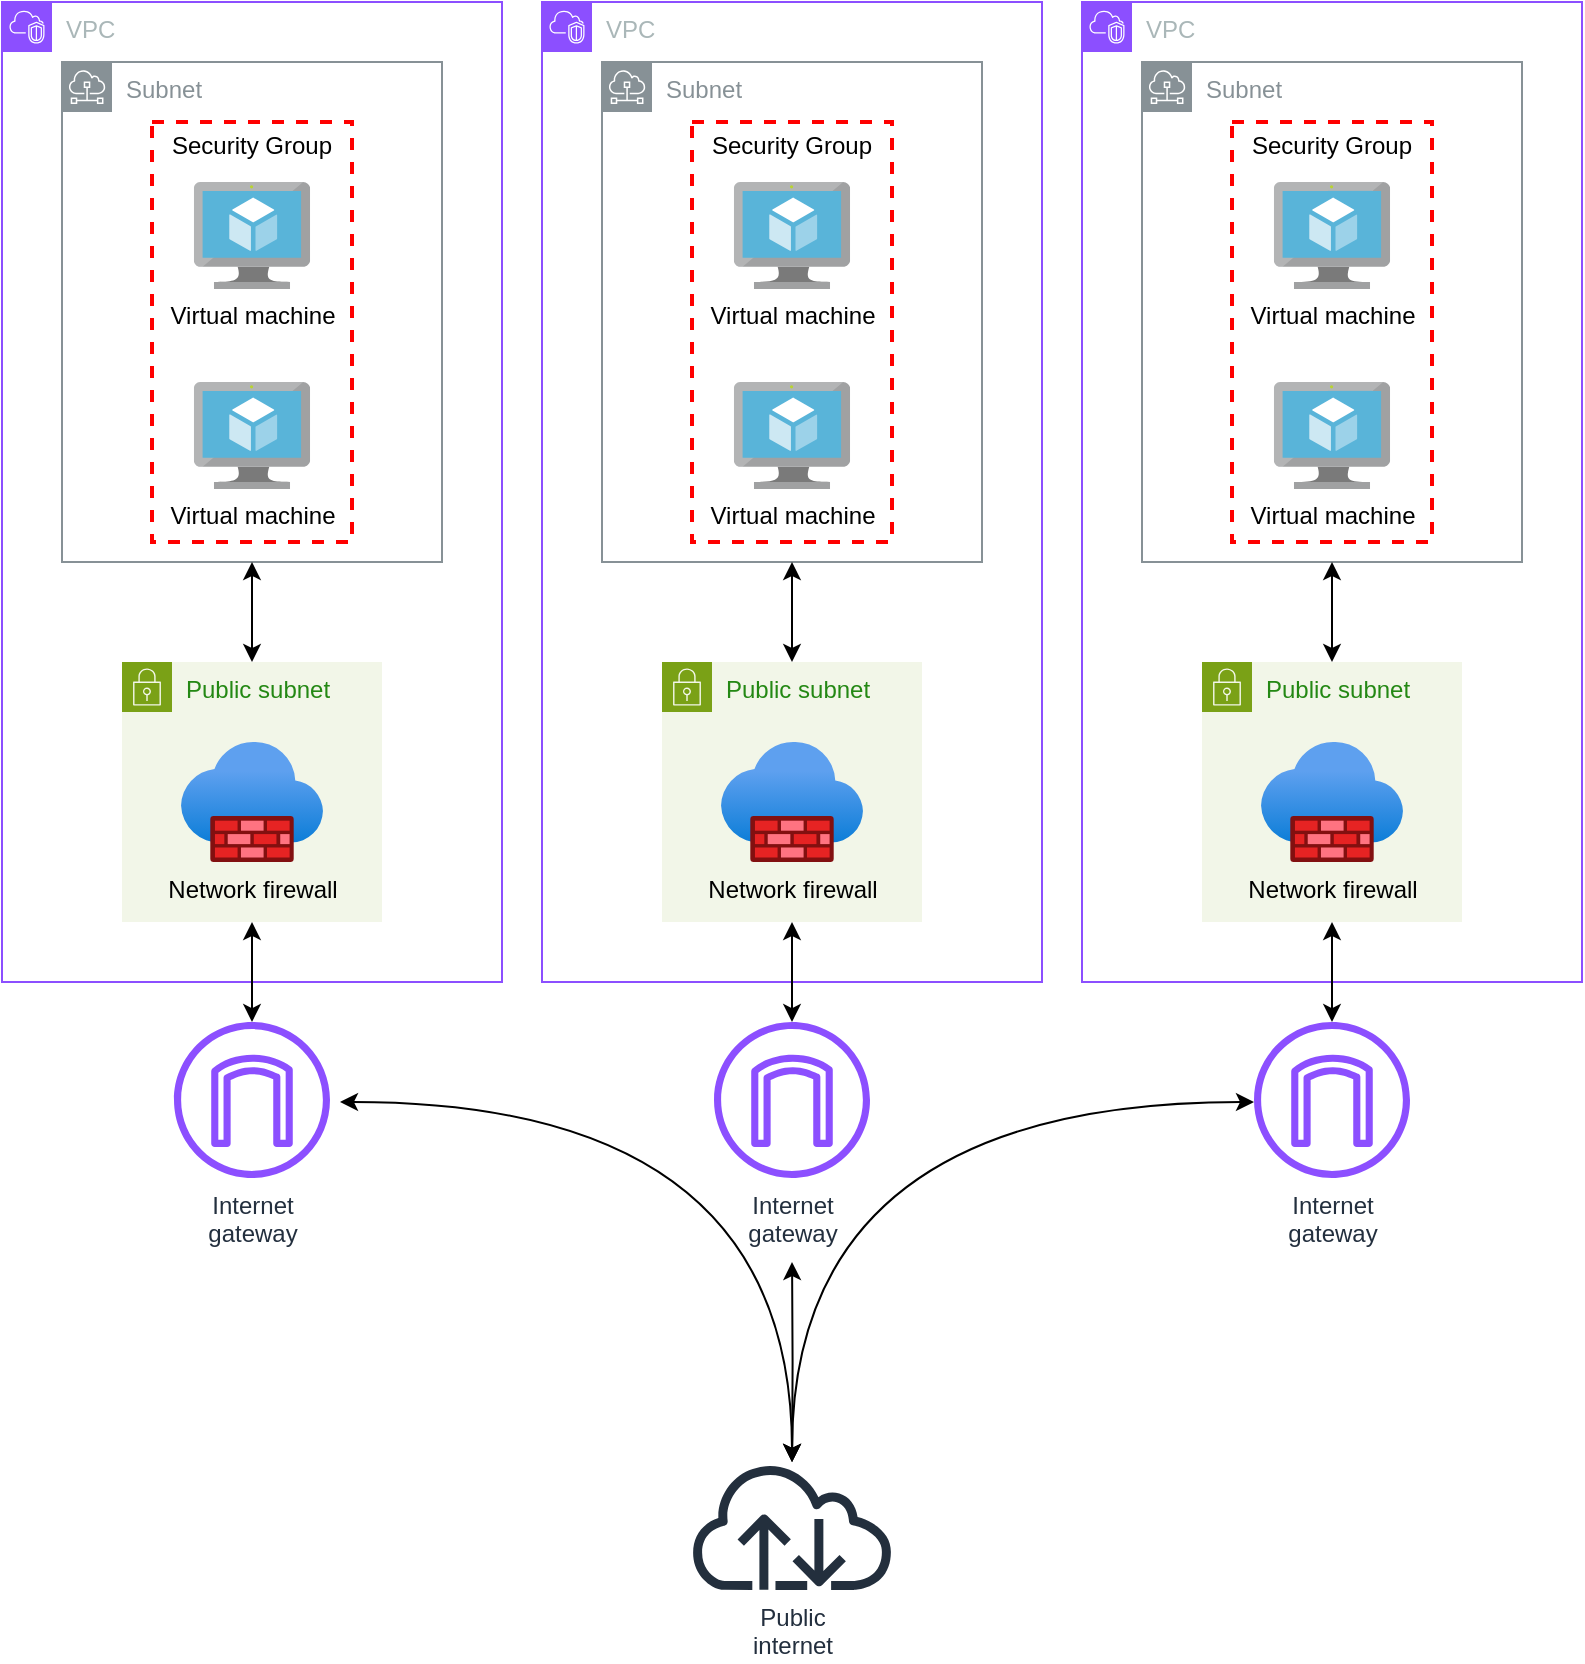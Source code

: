 <mxfile version="26.1.1">
  <diagram name="Page-1" id="fFQ6WQgZWspTpNPEQZPx">
    <mxGraphModel dx="2607" dy="1362" grid="1" gridSize="10" guides="1" tooltips="1" connect="1" arrows="1" fold="1" page="1" pageScale="1" pageWidth="850" pageHeight="1100" math="0" shadow="0">
      <root>
        <mxCell id="0" />
        <mxCell id="1" parent="0" />
        <mxCell id="U5_Onp9Ch5R1h0iRhutX-193" value="VPC" style="points=[[0,0],[0.25,0],[0.5,0],[0.75,0],[1,0],[1,0.25],[1,0.5],[1,0.75],[1,1],[0.75,1],[0.5,1],[0.25,1],[0,1],[0,0.75],[0,0.5],[0,0.25]];outlineConnect=0;gradientColor=none;html=1;whiteSpace=wrap;fontSize=12;fontStyle=0;container=1;pointerEvents=0;collapsible=0;recursiveResize=0;shape=mxgraph.aws4.group;grIcon=mxgraph.aws4.group_vpc2;strokeColor=#8C4FFF;fillColor=none;verticalAlign=top;align=left;spacingLeft=30;fontColor=#AAB7B8;dashed=0;" vertex="1" parent="1">
          <mxGeometry x="30" y="250" width="250" height="490" as="geometry" />
        </mxCell>
        <mxCell id="U5_Onp9Ch5R1h0iRhutX-224" value="Public subnet" style="points=[[0,0],[0.25,0],[0.5,0],[0.75,0],[1,0],[1,0.25],[1,0.5],[1,0.75],[1,1],[0.75,1],[0.5,1],[0.25,1],[0,1],[0,0.75],[0,0.5],[0,0.25]];outlineConnect=0;gradientColor=none;html=1;whiteSpace=wrap;fontSize=12;fontStyle=0;container=1;pointerEvents=0;collapsible=0;recursiveResize=0;shape=mxgraph.aws4.group;grIcon=mxgraph.aws4.group_security_group;grStroke=0;strokeColor=#7AA116;fillColor=#F2F6E8;verticalAlign=top;align=left;spacingLeft=30;fontColor=#248814;dashed=0;" vertex="1" parent="U5_Onp9Ch5R1h0iRhutX-193">
          <mxGeometry x="60" y="330" width="130" height="130" as="geometry" />
        </mxCell>
        <mxCell id="U5_Onp9Ch5R1h0iRhutX-201" value="&lt;span style=&quot;&quot;&gt;Network firewall&lt;/span&gt;" style="image;aspect=fixed;html=1;points=[];align=center;fontSize=12;image=img/lib/azure2/networking/Firewalls.svg;labelBackgroundColor=light-dark(#f2f6e8, #ededed);" vertex="1" parent="U5_Onp9Ch5R1h0iRhutX-224">
          <mxGeometry x="29.5" y="40" width="71" height="60" as="geometry" />
        </mxCell>
        <mxCell id="U5_Onp9Ch5R1h0iRhutX-197" value="Subnet" style="sketch=0;outlineConnect=0;gradientColor=none;html=1;whiteSpace=wrap;fontSize=12;fontStyle=0;shape=mxgraph.aws4.group;grIcon=mxgraph.aws4.group_subnet;strokeColor=#879196;fillColor=none;verticalAlign=top;align=left;spacingLeft=30;fontColor=#879196;dashed=0;" vertex="1" parent="U5_Onp9Ch5R1h0iRhutX-193">
          <mxGeometry x="30" y="30" width="190" height="250.0" as="geometry" />
        </mxCell>
        <mxCell id="U5_Onp9Ch5R1h0iRhutX-225" style="edgeStyle=orthogonalEdgeStyle;rounded=0;orthogonalLoop=1;jettySize=auto;html=1;startArrow=classic;startFill=1;" edge="1" parent="U5_Onp9Ch5R1h0iRhutX-193" source="U5_Onp9Ch5R1h0iRhutX-224" target="U5_Onp9Ch5R1h0iRhutX-197">
          <mxGeometry relative="1" as="geometry" />
        </mxCell>
        <mxCell id="U5_Onp9Ch5R1h0iRhutX-198" value="Security Group" style="fontStyle=0;verticalAlign=top;align=center;spacingTop=-2;fillColor=none;rounded=0;whiteSpace=wrap;html=1;strokeColor=#FF0000;strokeWidth=2;dashed=1;container=0;collapsible=0;expand=0;recursiveResize=0;" vertex="1" parent="U5_Onp9Ch5R1h0iRhutX-193">
          <mxGeometry x="75" y="60" width="100" height="210" as="geometry" />
        </mxCell>
        <mxCell id="U5_Onp9Ch5R1h0iRhutX-196" value="&lt;div&gt;Virtual machine&lt;/div&gt;" style="image;sketch=0;aspect=fixed;html=1;points=[];align=center;fontSize=12;image=img/lib/mscae/Virtual_Machine.svg;" vertex="1" parent="U5_Onp9Ch5R1h0iRhutX-193">
          <mxGeometry x="95.932" y="89.999" width="58.14" height="53.488" as="geometry" />
        </mxCell>
        <mxCell id="U5_Onp9Ch5R1h0iRhutX-195" value="&lt;div&gt;Virtual machine&lt;/div&gt;" style="image;sketch=0;aspect=fixed;html=1;points=[];align=center;fontSize=12;image=img/lib/mscae/Virtual_Machine.svg;" vertex="1" parent="U5_Onp9Ch5R1h0iRhutX-193">
          <mxGeometry x="95.932" y="189.998" width="58.14" height="53.488" as="geometry" />
        </mxCell>
        <mxCell id="U5_Onp9Ch5R1h0iRhutX-220" value="&lt;div&gt;Public&lt;/div&gt;&lt;div&gt;internet&lt;/div&gt;" style="sketch=0;outlineConnect=0;fontColor=#232F3E;gradientColor=none;fillColor=#232F3D;strokeColor=none;dashed=0;verticalLabelPosition=bottom;verticalAlign=top;align=center;html=1;fontSize=12;fontStyle=0;aspect=fixed;pointerEvents=1;shape=mxgraph.aws4.internet;" vertex="1" parent="1">
          <mxGeometry x="373" y="980" width="104" height="64" as="geometry" />
        </mxCell>
        <mxCell id="U5_Onp9Ch5R1h0iRhutX-234" style="edgeStyle=orthogonalEdgeStyle;rounded=0;orthogonalLoop=1;jettySize=auto;html=1;startArrow=classic;startFill=1;curved=1;" edge="1" parent="1" target="U5_Onp9Ch5R1h0iRhutX-220">
          <mxGeometry relative="1" as="geometry">
            <mxPoint x="199" y="800.0" as="sourcePoint" />
            <mxPoint x="425" y="990" as="targetPoint" />
            <Array as="points">
              <mxPoint x="425" y="800" />
            </Array>
          </mxGeometry>
        </mxCell>
        <mxCell id="U5_Onp9Ch5R1h0iRhutX-237" value="VPC" style="points=[[0,0],[0.25,0],[0.5,0],[0.75,0],[1,0],[1,0.25],[1,0.5],[1,0.75],[1,1],[0.75,1],[0.5,1],[0.25,1],[0,1],[0,0.75],[0,0.5],[0,0.25]];outlineConnect=0;gradientColor=none;html=1;whiteSpace=wrap;fontSize=12;fontStyle=0;container=1;pointerEvents=0;collapsible=0;recursiveResize=0;shape=mxgraph.aws4.group;grIcon=mxgraph.aws4.group_vpc2;strokeColor=#8C4FFF;fillColor=none;verticalAlign=top;align=left;spacingLeft=30;fontColor=#AAB7B8;dashed=0;" vertex="1" parent="1">
          <mxGeometry x="300" y="250" width="250" height="490" as="geometry" />
        </mxCell>
        <mxCell id="U5_Onp9Ch5R1h0iRhutX-238" value="Public subnet" style="points=[[0,0],[0.25,0],[0.5,0],[0.75,0],[1,0],[1,0.25],[1,0.5],[1,0.75],[1,1],[0.75,1],[0.5,1],[0.25,1],[0,1],[0,0.75],[0,0.5],[0,0.25]];outlineConnect=0;gradientColor=none;html=1;whiteSpace=wrap;fontSize=12;fontStyle=0;container=1;pointerEvents=0;collapsible=0;recursiveResize=0;shape=mxgraph.aws4.group;grIcon=mxgraph.aws4.group_security_group;grStroke=0;strokeColor=#7AA116;fillColor=#F2F6E8;verticalAlign=top;align=left;spacingLeft=30;fontColor=#248814;dashed=0;" vertex="1" parent="U5_Onp9Ch5R1h0iRhutX-237">
          <mxGeometry x="60" y="330" width="130" height="130" as="geometry" />
        </mxCell>
        <mxCell id="U5_Onp9Ch5R1h0iRhutX-239" value="&lt;span style=&quot;&quot;&gt;Network firewall&lt;/span&gt;" style="image;aspect=fixed;html=1;points=[];align=center;fontSize=12;image=img/lib/azure2/networking/Firewalls.svg;labelBackgroundColor=light-dark(#f2f6e8, #ededed);" vertex="1" parent="U5_Onp9Ch5R1h0iRhutX-238">
          <mxGeometry x="29.5" y="40" width="71" height="60" as="geometry" />
        </mxCell>
        <mxCell id="U5_Onp9Ch5R1h0iRhutX-240" value="Subnet" style="sketch=0;outlineConnect=0;gradientColor=none;html=1;whiteSpace=wrap;fontSize=12;fontStyle=0;shape=mxgraph.aws4.group;grIcon=mxgraph.aws4.group_subnet;strokeColor=#879196;fillColor=none;verticalAlign=top;align=left;spacingLeft=30;fontColor=#879196;dashed=0;" vertex="1" parent="U5_Onp9Ch5R1h0iRhutX-237">
          <mxGeometry x="30" y="30" width="190" height="250.0" as="geometry" />
        </mxCell>
        <mxCell id="U5_Onp9Ch5R1h0iRhutX-241" style="edgeStyle=orthogonalEdgeStyle;rounded=0;orthogonalLoop=1;jettySize=auto;html=1;startArrow=classic;startFill=1;" edge="1" parent="U5_Onp9Ch5R1h0iRhutX-237" source="U5_Onp9Ch5R1h0iRhutX-238" target="U5_Onp9Ch5R1h0iRhutX-240">
          <mxGeometry relative="1" as="geometry" />
        </mxCell>
        <mxCell id="U5_Onp9Ch5R1h0iRhutX-242" value="Security Group" style="fontStyle=0;verticalAlign=top;align=center;spacingTop=-2;fillColor=none;rounded=0;whiteSpace=wrap;html=1;strokeColor=#FF0000;strokeWidth=2;dashed=1;container=0;collapsible=0;expand=0;recursiveResize=0;" vertex="1" parent="U5_Onp9Ch5R1h0iRhutX-237">
          <mxGeometry x="75" y="60" width="100" height="210" as="geometry" />
        </mxCell>
        <mxCell id="U5_Onp9Ch5R1h0iRhutX-243" value="&lt;div&gt;Virtual machine&lt;/div&gt;" style="image;sketch=0;aspect=fixed;html=1;points=[];align=center;fontSize=12;image=img/lib/mscae/Virtual_Machine.svg;" vertex="1" parent="U5_Onp9Ch5R1h0iRhutX-237">
          <mxGeometry x="95.932" y="89.999" width="58.14" height="53.488" as="geometry" />
        </mxCell>
        <mxCell id="U5_Onp9Ch5R1h0iRhutX-244" value="&lt;div&gt;Virtual machine&lt;/div&gt;" style="image;sketch=0;aspect=fixed;html=1;points=[];align=center;fontSize=12;image=img/lib/mscae/Virtual_Machine.svg;" vertex="1" parent="U5_Onp9Ch5R1h0iRhutX-237">
          <mxGeometry x="95.932" y="189.998" width="58.14" height="53.488" as="geometry" />
        </mxCell>
        <mxCell id="U5_Onp9Ch5R1h0iRhutX-245" value="VPC" style="points=[[0,0],[0.25,0],[0.5,0],[0.75,0],[1,0],[1,0.25],[1,0.5],[1,0.75],[1,1],[0.75,1],[0.5,1],[0.25,1],[0,1],[0,0.75],[0,0.5],[0,0.25]];outlineConnect=0;gradientColor=none;html=1;whiteSpace=wrap;fontSize=12;fontStyle=0;container=1;pointerEvents=0;collapsible=0;recursiveResize=0;shape=mxgraph.aws4.group;grIcon=mxgraph.aws4.group_vpc2;strokeColor=#8C4FFF;fillColor=none;verticalAlign=top;align=left;spacingLeft=30;fontColor=#AAB7B8;dashed=0;" vertex="1" parent="1">
          <mxGeometry x="570" y="250" width="250" height="490" as="geometry" />
        </mxCell>
        <mxCell id="U5_Onp9Ch5R1h0iRhutX-246" value="Public subnet" style="points=[[0,0],[0.25,0],[0.5,0],[0.75,0],[1,0],[1,0.25],[1,0.5],[1,0.75],[1,1],[0.75,1],[0.5,1],[0.25,1],[0,1],[0,0.75],[0,0.5],[0,0.25]];outlineConnect=0;gradientColor=none;html=1;whiteSpace=wrap;fontSize=12;fontStyle=0;container=1;pointerEvents=0;collapsible=0;recursiveResize=0;shape=mxgraph.aws4.group;grIcon=mxgraph.aws4.group_security_group;grStroke=0;strokeColor=#7AA116;fillColor=#F2F6E8;verticalAlign=top;align=left;spacingLeft=30;fontColor=#248814;dashed=0;" vertex="1" parent="U5_Onp9Ch5R1h0iRhutX-245">
          <mxGeometry x="60" y="330" width="130" height="130" as="geometry" />
        </mxCell>
        <mxCell id="U5_Onp9Ch5R1h0iRhutX-247" value="&lt;span style=&quot;&quot;&gt;Network firewall&lt;/span&gt;" style="image;aspect=fixed;html=1;points=[];align=center;fontSize=12;image=img/lib/azure2/networking/Firewalls.svg;labelBackgroundColor=light-dark(#f2f6e8, #ededed);" vertex="1" parent="U5_Onp9Ch5R1h0iRhutX-246">
          <mxGeometry x="29.5" y="40" width="71" height="60" as="geometry" />
        </mxCell>
        <mxCell id="U5_Onp9Ch5R1h0iRhutX-248" value="Subnet" style="sketch=0;outlineConnect=0;gradientColor=none;html=1;whiteSpace=wrap;fontSize=12;fontStyle=0;shape=mxgraph.aws4.group;grIcon=mxgraph.aws4.group_subnet;strokeColor=#879196;fillColor=none;verticalAlign=top;align=left;spacingLeft=30;fontColor=#879196;dashed=0;" vertex="1" parent="U5_Onp9Ch5R1h0iRhutX-245">
          <mxGeometry x="30" y="30" width="190" height="250.0" as="geometry" />
        </mxCell>
        <mxCell id="U5_Onp9Ch5R1h0iRhutX-249" style="edgeStyle=orthogonalEdgeStyle;rounded=0;orthogonalLoop=1;jettySize=auto;html=1;startArrow=classic;startFill=1;" edge="1" parent="U5_Onp9Ch5R1h0iRhutX-245" source="U5_Onp9Ch5R1h0iRhutX-246" target="U5_Onp9Ch5R1h0iRhutX-248">
          <mxGeometry relative="1" as="geometry" />
        </mxCell>
        <mxCell id="U5_Onp9Ch5R1h0iRhutX-250" value="Security Group" style="fontStyle=0;verticalAlign=top;align=center;spacingTop=-2;fillColor=none;rounded=0;whiteSpace=wrap;html=1;strokeColor=#FF0000;strokeWidth=2;dashed=1;container=0;collapsible=0;expand=0;recursiveResize=0;" vertex="1" parent="U5_Onp9Ch5R1h0iRhutX-245">
          <mxGeometry x="75" y="60" width="100" height="210" as="geometry" />
        </mxCell>
        <mxCell id="U5_Onp9Ch5R1h0iRhutX-251" value="&lt;div&gt;Virtual machine&lt;/div&gt;" style="image;sketch=0;aspect=fixed;html=1;points=[];align=center;fontSize=12;image=img/lib/mscae/Virtual_Machine.svg;" vertex="1" parent="U5_Onp9Ch5R1h0iRhutX-245">
          <mxGeometry x="95.932" y="89.999" width="58.14" height="53.488" as="geometry" />
        </mxCell>
        <mxCell id="U5_Onp9Ch5R1h0iRhutX-252" value="&lt;div&gt;Virtual machine&lt;/div&gt;" style="image;sketch=0;aspect=fixed;html=1;points=[];align=center;fontSize=12;image=img/lib/mscae/Virtual_Machine.svg;" vertex="1" parent="U5_Onp9Ch5R1h0iRhutX-245">
          <mxGeometry x="95.932" y="189.998" width="58.14" height="53.488" as="geometry" />
        </mxCell>
        <mxCell id="U5_Onp9Ch5R1h0iRhutX-253" style="edgeStyle=orthogonalEdgeStyle;rounded=0;orthogonalLoop=1;jettySize=auto;html=1;startArrow=classic;startFill=1;strokeColor=default;curved=1;" edge="1" parent="1" target="U5_Onp9Ch5R1h0iRhutX-220">
          <mxGeometry relative="1" as="geometry">
            <mxPoint x="425" y="880" as="sourcePoint" />
          </mxGeometry>
        </mxCell>
        <mxCell id="U5_Onp9Ch5R1h0iRhutX-254" style="edgeStyle=orthogonalEdgeStyle;rounded=0;orthogonalLoop=1;jettySize=auto;html=1;startArrow=classic;startFill=1;curved=1;" edge="1" parent="1" source="U5_Onp9Ch5R1h0iRhutX-260" target="U5_Onp9Ch5R1h0iRhutX-220">
          <mxGeometry relative="1" as="geometry">
            <Array as="points">
              <mxPoint x="425" y="800" />
            </Array>
          </mxGeometry>
        </mxCell>
        <mxCell id="U5_Onp9Ch5R1h0iRhutX-256" value="" style="edgeStyle=orthogonalEdgeStyle;rounded=0;orthogonalLoop=1;jettySize=auto;html=1;startArrow=classic;startFill=1;curved=1;" edge="1" parent="1" source="U5_Onp9Ch5R1h0iRhutX-224" target="U5_Onp9Ch5R1h0iRhutX-257">
          <mxGeometry relative="1" as="geometry">
            <mxPoint x="155" y="710" as="sourcePoint" />
            <mxPoint x="425" y="910" as="targetPoint" />
            <Array as="points" />
          </mxGeometry>
        </mxCell>
        <mxCell id="U5_Onp9Ch5R1h0iRhutX-257" value="&lt;div&gt;Internet&lt;/div&gt;&lt;div&gt;gateway&lt;/div&gt;" style="sketch=0;outlineConnect=0;fontColor=#232F3E;gradientColor=none;fillColor=#8C4FFF;strokeColor=none;dashed=0;verticalLabelPosition=bottom;verticalAlign=top;align=center;html=1;fontSize=12;fontStyle=0;aspect=fixed;pointerEvents=1;shape=mxgraph.aws4.internet_gateway;" vertex="1" parent="1">
          <mxGeometry x="116" y="760" width="78" height="78" as="geometry" />
        </mxCell>
        <mxCell id="U5_Onp9Ch5R1h0iRhutX-259" value="" style="edgeStyle=orthogonalEdgeStyle;rounded=0;orthogonalLoop=1;jettySize=auto;html=1;startArrow=classic;startFill=1;strokeColor=default;curved=1;" edge="1" parent="1" source="U5_Onp9Ch5R1h0iRhutX-238" target="U5_Onp9Ch5R1h0iRhutX-258">
          <mxGeometry relative="1" as="geometry">
            <mxPoint x="425" y="710" as="sourcePoint" />
            <mxPoint x="425" y="910" as="targetPoint" />
          </mxGeometry>
        </mxCell>
        <mxCell id="U5_Onp9Ch5R1h0iRhutX-258" value="&lt;div&gt;Internet&lt;/div&gt;&lt;div&gt;gateway&lt;/div&gt;" style="sketch=0;outlineConnect=0;fontColor=#232F3E;gradientColor=none;fillColor=#8C4FFF;strokeColor=none;dashed=0;verticalLabelPosition=bottom;verticalAlign=top;align=center;html=1;fontSize=12;fontStyle=0;aspect=fixed;pointerEvents=1;shape=mxgraph.aws4.internet_gateway;" vertex="1" parent="1">
          <mxGeometry x="386" y="760" width="78" height="78" as="geometry" />
        </mxCell>
        <mxCell id="U5_Onp9Ch5R1h0iRhutX-261" value="" style="edgeStyle=orthogonalEdgeStyle;rounded=0;orthogonalLoop=1;jettySize=auto;html=1;startArrow=classic;startFill=1;curved=1;" edge="1" parent="1" source="U5_Onp9Ch5R1h0iRhutX-246" target="U5_Onp9Ch5R1h0iRhutX-260">
          <mxGeometry relative="1" as="geometry">
            <mxPoint x="695" y="710" as="sourcePoint" />
            <mxPoint x="425" y="930" as="targetPoint" />
            <Array as="points">
              <mxPoint x="695" y="800" />
            </Array>
          </mxGeometry>
        </mxCell>
        <mxCell id="U5_Onp9Ch5R1h0iRhutX-260" value="&lt;div&gt;Internet&lt;/div&gt;&lt;div&gt;gateway&lt;/div&gt;" style="sketch=0;outlineConnect=0;fontColor=#232F3E;gradientColor=none;fillColor=#8C4FFF;strokeColor=none;dashed=0;verticalLabelPosition=bottom;verticalAlign=top;align=center;html=1;fontSize=12;fontStyle=0;aspect=fixed;pointerEvents=1;shape=mxgraph.aws4.internet_gateway;" vertex="1" parent="1">
          <mxGeometry x="656" y="760" width="78" height="78" as="geometry" />
        </mxCell>
      </root>
    </mxGraphModel>
  </diagram>
</mxfile>
